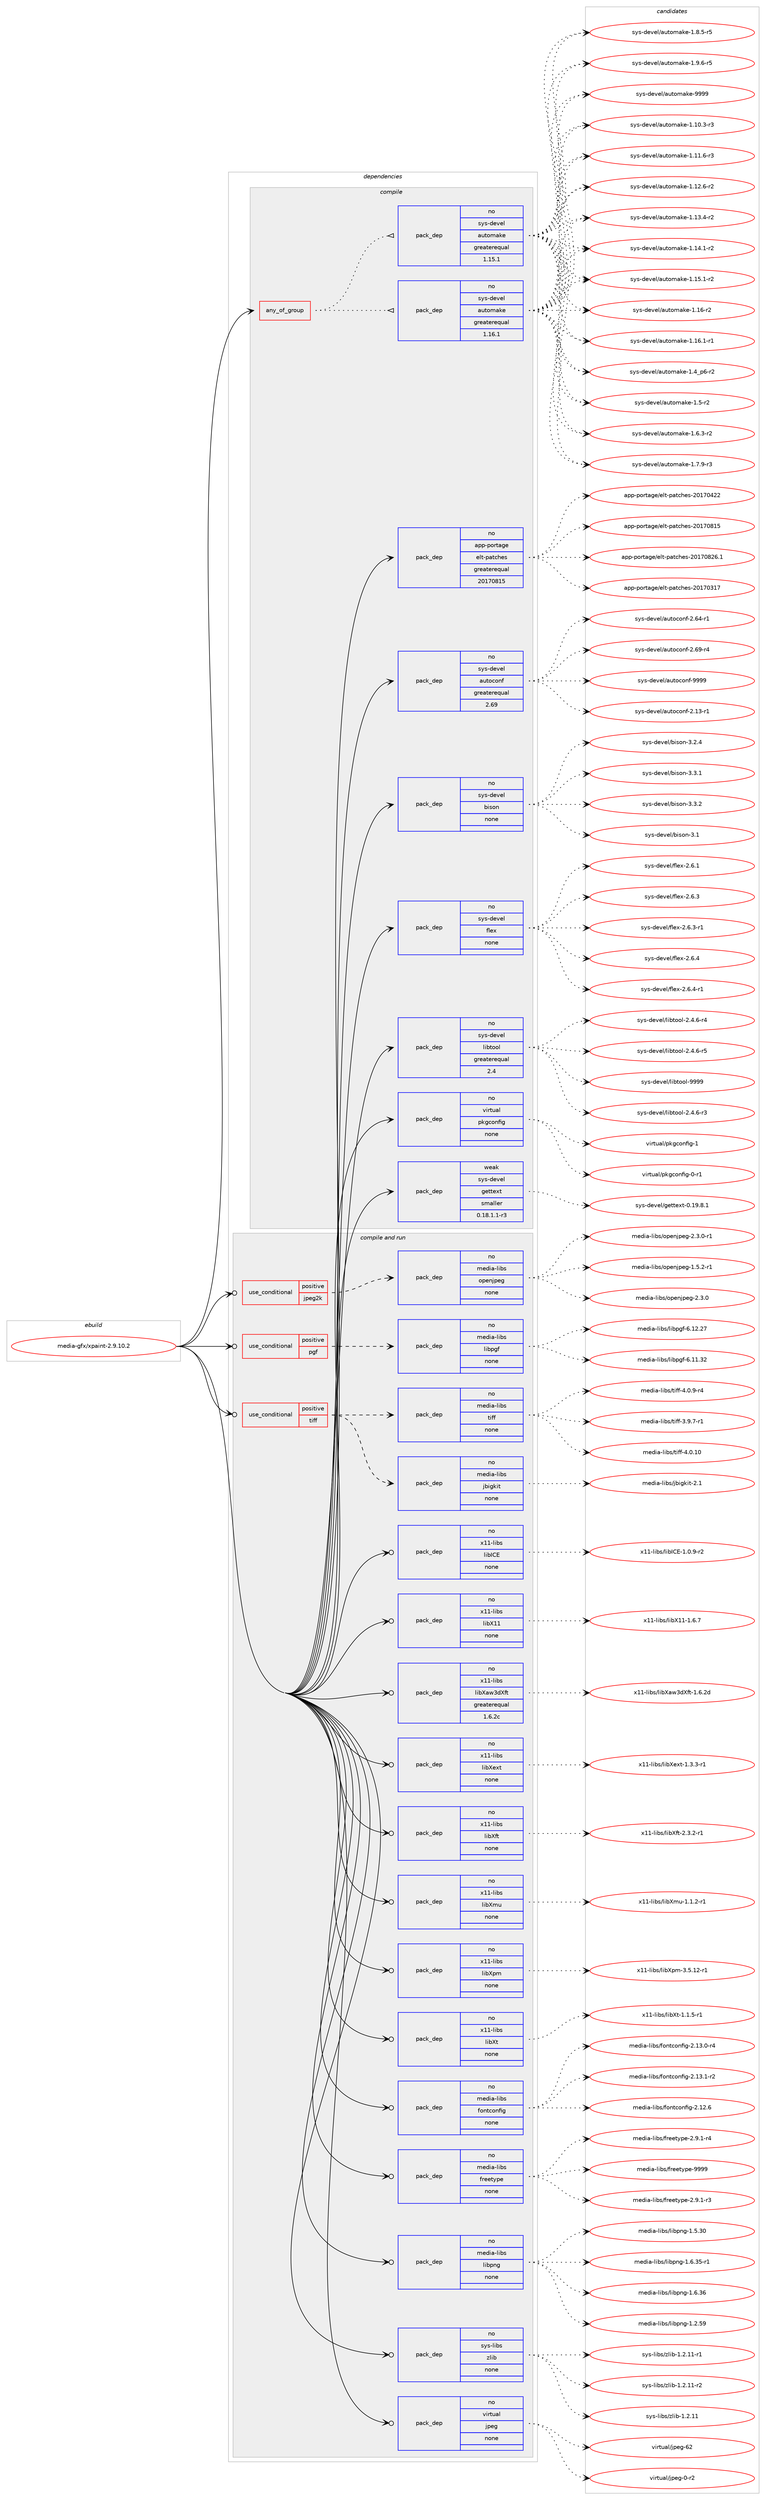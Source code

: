 digraph prolog {

# *************
# Graph options
# *************

newrank=true;
concentrate=true;
compound=true;
graph [rankdir=LR,fontname=Helvetica,fontsize=10,ranksep=1.5];#, ranksep=2.5, nodesep=0.2];
edge  [arrowhead=vee];
node  [fontname=Helvetica,fontsize=10];

# **********
# The ebuild
# **********

subgraph cluster_leftcol {
color=gray;
rank=same;
label=<<i>ebuild</i>>;
id [label="media-gfx/xpaint-2.9.10.2", color=red, width=4, href="../media-gfx/xpaint-2.9.10.2.svg"];
}

# ****************
# The dependencies
# ****************

subgraph cluster_midcol {
color=gray;
label=<<i>dependencies</i>>;
subgraph cluster_compile {
fillcolor="#eeeeee";
style=filled;
label=<<i>compile</i>>;
subgraph any24954 {
dependency1608418 [label=<<TABLE BORDER="0" CELLBORDER="1" CELLSPACING="0" CELLPADDING="4"><TR><TD CELLPADDING="10">any_of_group</TD></TR></TABLE>>, shape=none, color=red];subgraph pack1149405 {
dependency1608419 [label=<<TABLE BORDER="0" CELLBORDER="1" CELLSPACING="0" CELLPADDING="4" WIDTH="220"><TR><TD ROWSPAN="6" CELLPADDING="30">pack_dep</TD></TR><TR><TD WIDTH="110">no</TD></TR><TR><TD>sys-devel</TD></TR><TR><TD>automake</TD></TR><TR><TD>greaterequal</TD></TR><TR><TD>1.16.1</TD></TR></TABLE>>, shape=none, color=blue];
}
dependency1608418:e -> dependency1608419:w [weight=20,style="dotted",arrowhead="oinv"];
subgraph pack1149406 {
dependency1608420 [label=<<TABLE BORDER="0" CELLBORDER="1" CELLSPACING="0" CELLPADDING="4" WIDTH="220"><TR><TD ROWSPAN="6" CELLPADDING="30">pack_dep</TD></TR><TR><TD WIDTH="110">no</TD></TR><TR><TD>sys-devel</TD></TR><TR><TD>automake</TD></TR><TR><TD>greaterequal</TD></TR><TR><TD>1.15.1</TD></TR></TABLE>>, shape=none, color=blue];
}
dependency1608418:e -> dependency1608420:w [weight=20,style="dotted",arrowhead="oinv"];
}
id:e -> dependency1608418:w [weight=20,style="solid",arrowhead="vee"];
subgraph pack1149407 {
dependency1608421 [label=<<TABLE BORDER="0" CELLBORDER="1" CELLSPACING="0" CELLPADDING="4" WIDTH="220"><TR><TD ROWSPAN="6" CELLPADDING="30">pack_dep</TD></TR><TR><TD WIDTH="110">no</TD></TR><TR><TD>app-portage</TD></TR><TR><TD>elt-patches</TD></TR><TR><TD>greaterequal</TD></TR><TR><TD>20170815</TD></TR></TABLE>>, shape=none, color=blue];
}
id:e -> dependency1608421:w [weight=20,style="solid",arrowhead="vee"];
subgraph pack1149408 {
dependency1608422 [label=<<TABLE BORDER="0" CELLBORDER="1" CELLSPACING="0" CELLPADDING="4" WIDTH="220"><TR><TD ROWSPAN="6" CELLPADDING="30">pack_dep</TD></TR><TR><TD WIDTH="110">no</TD></TR><TR><TD>sys-devel</TD></TR><TR><TD>autoconf</TD></TR><TR><TD>greaterequal</TD></TR><TR><TD>2.69</TD></TR></TABLE>>, shape=none, color=blue];
}
id:e -> dependency1608422:w [weight=20,style="solid",arrowhead="vee"];
subgraph pack1149409 {
dependency1608423 [label=<<TABLE BORDER="0" CELLBORDER="1" CELLSPACING="0" CELLPADDING="4" WIDTH="220"><TR><TD ROWSPAN="6" CELLPADDING="30">pack_dep</TD></TR><TR><TD WIDTH="110">no</TD></TR><TR><TD>sys-devel</TD></TR><TR><TD>bison</TD></TR><TR><TD>none</TD></TR><TR><TD></TD></TR></TABLE>>, shape=none, color=blue];
}
id:e -> dependency1608423:w [weight=20,style="solid",arrowhead="vee"];
subgraph pack1149410 {
dependency1608424 [label=<<TABLE BORDER="0" CELLBORDER="1" CELLSPACING="0" CELLPADDING="4" WIDTH="220"><TR><TD ROWSPAN="6" CELLPADDING="30">pack_dep</TD></TR><TR><TD WIDTH="110">no</TD></TR><TR><TD>sys-devel</TD></TR><TR><TD>flex</TD></TR><TR><TD>none</TD></TR><TR><TD></TD></TR></TABLE>>, shape=none, color=blue];
}
id:e -> dependency1608424:w [weight=20,style="solid",arrowhead="vee"];
subgraph pack1149411 {
dependency1608425 [label=<<TABLE BORDER="0" CELLBORDER="1" CELLSPACING="0" CELLPADDING="4" WIDTH="220"><TR><TD ROWSPAN="6" CELLPADDING="30">pack_dep</TD></TR><TR><TD WIDTH="110">no</TD></TR><TR><TD>sys-devel</TD></TR><TR><TD>libtool</TD></TR><TR><TD>greaterequal</TD></TR><TR><TD>2.4</TD></TR></TABLE>>, shape=none, color=blue];
}
id:e -> dependency1608425:w [weight=20,style="solid",arrowhead="vee"];
subgraph pack1149412 {
dependency1608426 [label=<<TABLE BORDER="0" CELLBORDER="1" CELLSPACING="0" CELLPADDING="4" WIDTH="220"><TR><TD ROWSPAN="6" CELLPADDING="30">pack_dep</TD></TR><TR><TD WIDTH="110">no</TD></TR><TR><TD>virtual</TD></TR><TR><TD>pkgconfig</TD></TR><TR><TD>none</TD></TR><TR><TD></TD></TR></TABLE>>, shape=none, color=blue];
}
id:e -> dependency1608426:w [weight=20,style="solid",arrowhead="vee"];
subgraph pack1149413 {
dependency1608427 [label=<<TABLE BORDER="0" CELLBORDER="1" CELLSPACING="0" CELLPADDING="4" WIDTH="220"><TR><TD ROWSPAN="6" CELLPADDING="30">pack_dep</TD></TR><TR><TD WIDTH="110">weak</TD></TR><TR><TD>sys-devel</TD></TR><TR><TD>gettext</TD></TR><TR><TD>smaller</TD></TR><TR><TD>0.18.1.1-r3</TD></TR></TABLE>>, shape=none, color=blue];
}
id:e -> dependency1608427:w [weight=20,style="solid",arrowhead="vee"];
}
subgraph cluster_compileandrun {
fillcolor="#eeeeee";
style=filled;
label=<<i>compile and run</i>>;
subgraph cond433368 {
dependency1608428 [label=<<TABLE BORDER="0" CELLBORDER="1" CELLSPACING="0" CELLPADDING="4"><TR><TD ROWSPAN="3" CELLPADDING="10">use_conditional</TD></TR><TR><TD>positive</TD></TR><TR><TD>jpeg2k</TD></TR></TABLE>>, shape=none, color=red];
subgraph pack1149414 {
dependency1608429 [label=<<TABLE BORDER="0" CELLBORDER="1" CELLSPACING="0" CELLPADDING="4" WIDTH="220"><TR><TD ROWSPAN="6" CELLPADDING="30">pack_dep</TD></TR><TR><TD WIDTH="110">no</TD></TR><TR><TD>media-libs</TD></TR><TR><TD>openjpeg</TD></TR><TR><TD>none</TD></TR><TR><TD></TD></TR></TABLE>>, shape=none, color=blue];
}
dependency1608428:e -> dependency1608429:w [weight=20,style="dashed",arrowhead="vee"];
}
id:e -> dependency1608428:w [weight=20,style="solid",arrowhead="odotvee"];
subgraph cond433369 {
dependency1608430 [label=<<TABLE BORDER="0" CELLBORDER="1" CELLSPACING="0" CELLPADDING="4"><TR><TD ROWSPAN="3" CELLPADDING="10">use_conditional</TD></TR><TR><TD>positive</TD></TR><TR><TD>pgf</TD></TR></TABLE>>, shape=none, color=red];
subgraph pack1149415 {
dependency1608431 [label=<<TABLE BORDER="0" CELLBORDER="1" CELLSPACING="0" CELLPADDING="4" WIDTH="220"><TR><TD ROWSPAN="6" CELLPADDING="30">pack_dep</TD></TR><TR><TD WIDTH="110">no</TD></TR><TR><TD>media-libs</TD></TR><TR><TD>libpgf</TD></TR><TR><TD>none</TD></TR><TR><TD></TD></TR></TABLE>>, shape=none, color=blue];
}
dependency1608430:e -> dependency1608431:w [weight=20,style="dashed",arrowhead="vee"];
}
id:e -> dependency1608430:w [weight=20,style="solid",arrowhead="odotvee"];
subgraph cond433370 {
dependency1608432 [label=<<TABLE BORDER="0" CELLBORDER="1" CELLSPACING="0" CELLPADDING="4"><TR><TD ROWSPAN="3" CELLPADDING="10">use_conditional</TD></TR><TR><TD>positive</TD></TR><TR><TD>tiff</TD></TR></TABLE>>, shape=none, color=red];
subgraph pack1149416 {
dependency1608433 [label=<<TABLE BORDER="0" CELLBORDER="1" CELLSPACING="0" CELLPADDING="4" WIDTH="220"><TR><TD ROWSPAN="6" CELLPADDING="30">pack_dep</TD></TR><TR><TD WIDTH="110">no</TD></TR><TR><TD>media-libs</TD></TR><TR><TD>jbigkit</TD></TR><TR><TD>none</TD></TR><TR><TD></TD></TR></TABLE>>, shape=none, color=blue];
}
dependency1608432:e -> dependency1608433:w [weight=20,style="dashed",arrowhead="vee"];
subgraph pack1149417 {
dependency1608434 [label=<<TABLE BORDER="0" CELLBORDER="1" CELLSPACING="0" CELLPADDING="4" WIDTH="220"><TR><TD ROWSPAN="6" CELLPADDING="30">pack_dep</TD></TR><TR><TD WIDTH="110">no</TD></TR><TR><TD>media-libs</TD></TR><TR><TD>tiff</TD></TR><TR><TD>none</TD></TR><TR><TD></TD></TR></TABLE>>, shape=none, color=blue];
}
dependency1608432:e -> dependency1608434:w [weight=20,style="dashed",arrowhead="vee"];
}
id:e -> dependency1608432:w [weight=20,style="solid",arrowhead="odotvee"];
subgraph pack1149418 {
dependency1608435 [label=<<TABLE BORDER="0" CELLBORDER="1" CELLSPACING="0" CELLPADDING="4" WIDTH="220"><TR><TD ROWSPAN="6" CELLPADDING="30">pack_dep</TD></TR><TR><TD WIDTH="110">no</TD></TR><TR><TD>media-libs</TD></TR><TR><TD>fontconfig</TD></TR><TR><TD>none</TD></TR><TR><TD></TD></TR></TABLE>>, shape=none, color=blue];
}
id:e -> dependency1608435:w [weight=20,style="solid",arrowhead="odotvee"];
subgraph pack1149419 {
dependency1608436 [label=<<TABLE BORDER="0" CELLBORDER="1" CELLSPACING="0" CELLPADDING="4" WIDTH="220"><TR><TD ROWSPAN="6" CELLPADDING="30">pack_dep</TD></TR><TR><TD WIDTH="110">no</TD></TR><TR><TD>media-libs</TD></TR><TR><TD>freetype</TD></TR><TR><TD>none</TD></TR><TR><TD></TD></TR></TABLE>>, shape=none, color=blue];
}
id:e -> dependency1608436:w [weight=20,style="solid",arrowhead="odotvee"];
subgraph pack1149420 {
dependency1608437 [label=<<TABLE BORDER="0" CELLBORDER="1" CELLSPACING="0" CELLPADDING="4" WIDTH="220"><TR><TD ROWSPAN="6" CELLPADDING="30">pack_dep</TD></TR><TR><TD WIDTH="110">no</TD></TR><TR><TD>media-libs</TD></TR><TR><TD>libpng</TD></TR><TR><TD>none</TD></TR><TR><TD></TD></TR></TABLE>>, shape=none, color=blue];
}
id:e -> dependency1608437:w [weight=20,style="solid",arrowhead="odotvee"];
subgraph pack1149421 {
dependency1608438 [label=<<TABLE BORDER="0" CELLBORDER="1" CELLSPACING="0" CELLPADDING="4" WIDTH="220"><TR><TD ROWSPAN="6" CELLPADDING="30">pack_dep</TD></TR><TR><TD WIDTH="110">no</TD></TR><TR><TD>sys-libs</TD></TR><TR><TD>zlib</TD></TR><TR><TD>none</TD></TR><TR><TD></TD></TR></TABLE>>, shape=none, color=blue];
}
id:e -> dependency1608438:w [weight=20,style="solid",arrowhead="odotvee"];
subgraph pack1149422 {
dependency1608439 [label=<<TABLE BORDER="0" CELLBORDER="1" CELLSPACING="0" CELLPADDING="4" WIDTH="220"><TR><TD ROWSPAN="6" CELLPADDING="30">pack_dep</TD></TR><TR><TD WIDTH="110">no</TD></TR><TR><TD>virtual</TD></TR><TR><TD>jpeg</TD></TR><TR><TD>none</TD></TR><TR><TD></TD></TR></TABLE>>, shape=none, color=blue];
}
id:e -> dependency1608439:w [weight=20,style="solid",arrowhead="odotvee"];
subgraph pack1149423 {
dependency1608440 [label=<<TABLE BORDER="0" CELLBORDER="1" CELLSPACING="0" CELLPADDING="4" WIDTH="220"><TR><TD ROWSPAN="6" CELLPADDING="30">pack_dep</TD></TR><TR><TD WIDTH="110">no</TD></TR><TR><TD>x11-libs</TD></TR><TR><TD>libICE</TD></TR><TR><TD>none</TD></TR><TR><TD></TD></TR></TABLE>>, shape=none, color=blue];
}
id:e -> dependency1608440:w [weight=20,style="solid",arrowhead="odotvee"];
subgraph pack1149424 {
dependency1608441 [label=<<TABLE BORDER="0" CELLBORDER="1" CELLSPACING="0" CELLPADDING="4" WIDTH="220"><TR><TD ROWSPAN="6" CELLPADDING="30">pack_dep</TD></TR><TR><TD WIDTH="110">no</TD></TR><TR><TD>x11-libs</TD></TR><TR><TD>libX11</TD></TR><TR><TD>none</TD></TR><TR><TD></TD></TR></TABLE>>, shape=none, color=blue];
}
id:e -> dependency1608441:w [weight=20,style="solid",arrowhead="odotvee"];
subgraph pack1149425 {
dependency1608442 [label=<<TABLE BORDER="0" CELLBORDER="1" CELLSPACING="0" CELLPADDING="4" WIDTH="220"><TR><TD ROWSPAN="6" CELLPADDING="30">pack_dep</TD></TR><TR><TD WIDTH="110">no</TD></TR><TR><TD>x11-libs</TD></TR><TR><TD>libXaw3dXft</TD></TR><TR><TD>greaterequal</TD></TR><TR><TD>1.6.2c</TD></TR></TABLE>>, shape=none, color=blue];
}
id:e -> dependency1608442:w [weight=20,style="solid",arrowhead="odotvee"];
subgraph pack1149426 {
dependency1608443 [label=<<TABLE BORDER="0" CELLBORDER="1" CELLSPACING="0" CELLPADDING="4" WIDTH="220"><TR><TD ROWSPAN="6" CELLPADDING="30">pack_dep</TD></TR><TR><TD WIDTH="110">no</TD></TR><TR><TD>x11-libs</TD></TR><TR><TD>libXext</TD></TR><TR><TD>none</TD></TR><TR><TD></TD></TR></TABLE>>, shape=none, color=blue];
}
id:e -> dependency1608443:w [weight=20,style="solid",arrowhead="odotvee"];
subgraph pack1149427 {
dependency1608444 [label=<<TABLE BORDER="0" CELLBORDER="1" CELLSPACING="0" CELLPADDING="4" WIDTH="220"><TR><TD ROWSPAN="6" CELLPADDING="30">pack_dep</TD></TR><TR><TD WIDTH="110">no</TD></TR><TR><TD>x11-libs</TD></TR><TR><TD>libXft</TD></TR><TR><TD>none</TD></TR><TR><TD></TD></TR></TABLE>>, shape=none, color=blue];
}
id:e -> dependency1608444:w [weight=20,style="solid",arrowhead="odotvee"];
subgraph pack1149428 {
dependency1608445 [label=<<TABLE BORDER="0" CELLBORDER="1" CELLSPACING="0" CELLPADDING="4" WIDTH="220"><TR><TD ROWSPAN="6" CELLPADDING="30">pack_dep</TD></TR><TR><TD WIDTH="110">no</TD></TR><TR><TD>x11-libs</TD></TR><TR><TD>libXmu</TD></TR><TR><TD>none</TD></TR><TR><TD></TD></TR></TABLE>>, shape=none, color=blue];
}
id:e -> dependency1608445:w [weight=20,style="solid",arrowhead="odotvee"];
subgraph pack1149429 {
dependency1608446 [label=<<TABLE BORDER="0" CELLBORDER="1" CELLSPACING="0" CELLPADDING="4" WIDTH="220"><TR><TD ROWSPAN="6" CELLPADDING="30">pack_dep</TD></TR><TR><TD WIDTH="110">no</TD></TR><TR><TD>x11-libs</TD></TR><TR><TD>libXpm</TD></TR><TR><TD>none</TD></TR><TR><TD></TD></TR></TABLE>>, shape=none, color=blue];
}
id:e -> dependency1608446:w [weight=20,style="solid",arrowhead="odotvee"];
subgraph pack1149430 {
dependency1608447 [label=<<TABLE BORDER="0" CELLBORDER="1" CELLSPACING="0" CELLPADDING="4" WIDTH="220"><TR><TD ROWSPAN="6" CELLPADDING="30">pack_dep</TD></TR><TR><TD WIDTH="110">no</TD></TR><TR><TD>x11-libs</TD></TR><TR><TD>libXt</TD></TR><TR><TD>none</TD></TR><TR><TD></TD></TR></TABLE>>, shape=none, color=blue];
}
id:e -> dependency1608447:w [weight=20,style="solid",arrowhead="odotvee"];
}
subgraph cluster_run {
fillcolor="#eeeeee";
style=filled;
label=<<i>run</i>>;
}
}

# **************
# The candidates
# **************

subgraph cluster_choices {
rank=same;
color=gray;
label=<<i>candidates</i>>;

subgraph choice1149405 {
color=black;
nodesep=1;
choice11512111545100101118101108479711711611110997107101454946494846514511451 [label="sys-devel/automake-1.10.3-r3", color=red, width=4,href="../sys-devel/automake-1.10.3-r3.svg"];
choice11512111545100101118101108479711711611110997107101454946494946544511451 [label="sys-devel/automake-1.11.6-r3", color=red, width=4,href="../sys-devel/automake-1.11.6-r3.svg"];
choice11512111545100101118101108479711711611110997107101454946495046544511450 [label="sys-devel/automake-1.12.6-r2", color=red, width=4,href="../sys-devel/automake-1.12.6-r2.svg"];
choice11512111545100101118101108479711711611110997107101454946495146524511450 [label="sys-devel/automake-1.13.4-r2", color=red, width=4,href="../sys-devel/automake-1.13.4-r2.svg"];
choice11512111545100101118101108479711711611110997107101454946495246494511450 [label="sys-devel/automake-1.14.1-r2", color=red, width=4,href="../sys-devel/automake-1.14.1-r2.svg"];
choice11512111545100101118101108479711711611110997107101454946495346494511450 [label="sys-devel/automake-1.15.1-r2", color=red, width=4,href="../sys-devel/automake-1.15.1-r2.svg"];
choice1151211154510010111810110847971171161111099710710145494649544511450 [label="sys-devel/automake-1.16-r2", color=red, width=4,href="../sys-devel/automake-1.16-r2.svg"];
choice11512111545100101118101108479711711611110997107101454946495446494511449 [label="sys-devel/automake-1.16.1-r1", color=red, width=4,href="../sys-devel/automake-1.16.1-r1.svg"];
choice115121115451001011181011084797117116111109971071014549465295112544511450 [label="sys-devel/automake-1.4_p6-r2", color=red, width=4,href="../sys-devel/automake-1.4_p6-r2.svg"];
choice11512111545100101118101108479711711611110997107101454946534511450 [label="sys-devel/automake-1.5-r2", color=red, width=4,href="../sys-devel/automake-1.5-r2.svg"];
choice115121115451001011181011084797117116111109971071014549465446514511450 [label="sys-devel/automake-1.6.3-r2", color=red, width=4,href="../sys-devel/automake-1.6.3-r2.svg"];
choice115121115451001011181011084797117116111109971071014549465546574511451 [label="sys-devel/automake-1.7.9-r3", color=red, width=4,href="../sys-devel/automake-1.7.9-r3.svg"];
choice115121115451001011181011084797117116111109971071014549465646534511453 [label="sys-devel/automake-1.8.5-r5", color=red, width=4,href="../sys-devel/automake-1.8.5-r5.svg"];
choice115121115451001011181011084797117116111109971071014549465746544511453 [label="sys-devel/automake-1.9.6-r5", color=red, width=4,href="../sys-devel/automake-1.9.6-r5.svg"];
choice115121115451001011181011084797117116111109971071014557575757 [label="sys-devel/automake-9999", color=red, width=4,href="../sys-devel/automake-9999.svg"];
dependency1608419:e -> choice11512111545100101118101108479711711611110997107101454946494846514511451:w [style=dotted,weight="100"];
dependency1608419:e -> choice11512111545100101118101108479711711611110997107101454946494946544511451:w [style=dotted,weight="100"];
dependency1608419:e -> choice11512111545100101118101108479711711611110997107101454946495046544511450:w [style=dotted,weight="100"];
dependency1608419:e -> choice11512111545100101118101108479711711611110997107101454946495146524511450:w [style=dotted,weight="100"];
dependency1608419:e -> choice11512111545100101118101108479711711611110997107101454946495246494511450:w [style=dotted,weight="100"];
dependency1608419:e -> choice11512111545100101118101108479711711611110997107101454946495346494511450:w [style=dotted,weight="100"];
dependency1608419:e -> choice1151211154510010111810110847971171161111099710710145494649544511450:w [style=dotted,weight="100"];
dependency1608419:e -> choice11512111545100101118101108479711711611110997107101454946495446494511449:w [style=dotted,weight="100"];
dependency1608419:e -> choice115121115451001011181011084797117116111109971071014549465295112544511450:w [style=dotted,weight="100"];
dependency1608419:e -> choice11512111545100101118101108479711711611110997107101454946534511450:w [style=dotted,weight="100"];
dependency1608419:e -> choice115121115451001011181011084797117116111109971071014549465446514511450:w [style=dotted,weight="100"];
dependency1608419:e -> choice115121115451001011181011084797117116111109971071014549465546574511451:w [style=dotted,weight="100"];
dependency1608419:e -> choice115121115451001011181011084797117116111109971071014549465646534511453:w [style=dotted,weight="100"];
dependency1608419:e -> choice115121115451001011181011084797117116111109971071014549465746544511453:w [style=dotted,weight="100"];
dependency1608419:e -> choice115121115451001011181011084797117116111109971071014557575757:w [style=dotted,weight="100"];
}
subgraph choice1149406 {
color=black;
nodesep=1;
choice11512111545100101118101108479711711611110997107101454946494846514511451 [label="sys-devel/automake-1.10.3-r3", color=red, width=4,href="../sys-devel/automake-1.10.3-r3.svg"];
choice11512111545100101118101108479711711611110997107101454946494946544511451 [label="sys-devel/automake-1.11.6-r3", color=red, width=4,href="../sys-devel/automake-1.11.6-r3.svg"];
choice11512111545100101118101108479711711611110997107101454946495046544511450 [label="sys-devel/automake-1.12.6-r2", color=red, width=4,href="../sys-devel/automake-1.12.6-r2.svg"];
choice11512111545100101118101108479711711611110997107101454946495146524511450 [label="sys-devel/automake-1.13.4-r2", color=red, width=4,href="../sys-devel/automake-1.13.4-r2.svg"];
choice11512111545100101118101108479711711611110997107101454946495246494511450 [label="sys-devel/automake-1.14.1-r2", color=red, width=4,href="../sys-devel/automake-1.14.1-r2.svg"];
choice11512111545100101118101108479711711611110997107101454946495346494511450 [label="sys-devel/automake-1.15.1-r2", color=red, width=4,href="../sys-devel/automake-1.15.1-r2.svg"];
choice1151211154510010111810110847971171161111099710710145494649544511450 [label="sys-devel/automake-1.16-r2", color=red, width=4,href="../sys-devel/automake-1.16-r2.svg"];
choice11512111545100101118101108479711711611110997107101454946495446494511449 [label="sys-devel/automake-1.16.1-r1", color=red, width=4,href="../sys-devel/automake-1.16.1-r1.svg"];
choice115121115451001011181011084797117116111109971071014549465295112544511450 [label="sys-devel/automake-1.4_p6-r2", color=red, width=4,href="../sys-devel/automake-1.4_p6-r2.svg"];
choice11512111545100101118101108479711711611110997107101454946534511450 [label="sys-devel/automake-1.5-r2", color=red, width=4,href="../sys-devel/automake-1.5-r2.svg"];
choice115121115451001011181011084797117116111109971071014549465446514511450 [label="sys-devel/automake-1.6.3-r2", color=red, width=4,href="../sys-devel/automake-1.6.3-r2.svg"];
choice115121115451001011181011084797117116111109971071014549465546574511451 [label="sys-devel/automake-1.7.9-r3", color=red, width=4,href="../sys-devel/automake-1.7.9-r3.svg"];
choice115121115451001011181011084797117116111109971071014549465646534511453 [label="sys-devel/automake-1.8.5-r5", color=red, width=4,href="../sys-devel/automake-1.8.5-r5.svg"];
choice115121115451001011181011084797117116111109971071014549465746544511453 [label="sys-devel/automake-1.9.6-r5", color=red, width=4,href="../sys-devel/automake-1.9.6-r5.svg"];
choice115121115451001011181011084797117116111109971071014557575757 [label="sys-devel/automake-9999", color=red, width=4,href="../sys-devel/automake-9999.svg"];
dependency1608420:e -> choice11512111545100101118101108479711711611110997107101454946494846514511451:w [style=dotted,weight="100"];
dependency1608420:e -> choice11512111545100101118101108479711711611110997107101454946494946544511451:w [style=dotted,weight="100"];
dependency1608420:e -> choice11512111545100101118101108479711711611110997107101454946495046544511450:w [style=dotted,weight="100"];
dependency1608420:e -> choice11512111545100101118101108479711711611110997107101454946495146524511450:w [style=dotted,weight="100"];
dependency1608420:e -> choice11512111545100101118101108479711711611110997107101454946495246494511450:w [style=dotted,weight="100"];
dependency1608420:e -> choice11512111545100101118101108479711711611110997107101454946495346494511450:w [style=dotted,weight="100"];
dependency1608420:e -> choice1151211154510010111810110847971171161111099710710145494649544511450:w [style=dotted,weight="100"];
dependency1608420:e -> choice11512111545100101118101108479711711611110997107101454946495446494511449:w [style=dotted,weight="100"];
dependency1608420:e -> choice115121115451001011181011084797117116111109971071014549465295112544511450:w [style=dotted,weight="100"];
dependency1608420:e -> choice11512111545100101118101108479711711611110997107101454946534511450:w [style=dotted,weight="100"];
dependency1608420:e -> choice115121115451001011181011084797117116111109971071014549465446514511450:w [style=dotted,weight="100"];
dependency1608420:e -> choice115121115451001011181011084797117116111109971071014549465546574511451:w [style=dotted,weight="100"];
dependency1608420:e -> choice115121115451001011181011084797117116111109971071014549465646534511453:w [style=dotted,weight="100"];
dependency1608420:e -> choice115121115451001011181011084797117116111109971071014549465746544511453:w [style=dotted,weight="100"];
dependency1608420:e -> choice115121115451001011181011084797117116111109971071014557575757:w [style=dotted,weight="100"];
}
subgraph choice1149407 {
color=black;
nodesep=1;
choice97112112451121111141169710310147101108116451129711699104101115455048495548514955 [label="app-portage/elt-patches-20170317", color=red, width=4,href="../app-portage/elt-patches-20170317.svg"];
choice97112112451121111141169710310147101108116451129711699104101115455048495548525050 [label="app-portage/elt-patches-20170422", color=red, width=4,href="../app-portage/elt-patches-20170422.svg"];
choice97112112451121111141169710310147101108116451129711699104101115455048495548564953 [label="app-portage/elt-patches-20170815", color=red, width=4,href="../app-portage/elt-patches-20170815.svg"];
choice971121124511211111411697103101471011081164511297116991041011154550484955485650544649 [label="app-portage/elt-patches-20170826.1", color=red, width=4,href="../app-portage/elt-patches-20170826.1.svg"];
dependency1608421:e -> choice97112112451121111141169710310147101108116451129711699104101115455048495548514955:w [style=dotted,weight="100"];
dependency1608421:e -> choice97112112451121111141169710310147101108116451129711699104101115455048495548525050:w [style=dotted,weight="100"];
dependency1608421:e -> choice97112112451121111141169710310147101108116451129711699104101115455048495548564953:w [style=dotted,weight="100"];
dependency1608421:e -> choice971121124511211111411697103101471011081164511297116991041011154550484955485650544649:w [style=dotted,weight="100"];
}
subgraph choice1149408 {
color=black;
nodesep=1;
choice1151211154510010111810110847971171161119911111010245504649514511449 [label="sys-devel/autoconf-2.13-r1", color=red, width=4,href="../sys-devel/autoconf-2.13-r1.svg"];
choice1151211154510010111810110847971171161119911111010245504654524511449 [label="sys-devel/autoconf-2.64-r1", color=red, width=4,href="../sys-devel/autoconf-2.64-r1.svg"];
choice1151211154510010111810110847971171161119911111010245504654574511452 [label="sys-devel/autoconf-2.69-r4", color=red, width=4,href="../sys-devel/autoconf-2.69-r4.svg"];
choice115121115451001011181011084797117116111991111101024557575757 [label="sys-devel/autoconf-9999", color=red, width=4,href="../sys-devel/autoconf-9999.svg"];
dependency1608422:e -> choice1151211154510010111810110847971171161119911111010245504649514511449:w [style=dotted,weight="100"];
dependency1608422:e -> choice1151211154510010111810110847971171161119911111010245504654524511449:w [style=dotted,weight="100"];
dependency1608422:e -> choice1151211154510010111810110847971171161119911111010245504654574511452:w [style=dotted,weight="100"];
dependency1608422:e -> choice115121115451001011181011084797117116111991111101024557575757:w [style=dotted,weight="100"];
}
subgraph choice1149409 {
color=black;
nodesep=1;
choice11512111545100101118101108479810511511111045514649 [label="sys-devel/bison-3.1", color=red, width=4,href="../sys-devel/bison-3.1.svg"];
choice115121115451001011181011084798105115111110455146504652 [label="sys-devel/bison-3.2.4", color=red, width=4,href="../sys-devel/bison-3.2.4.svg"];
choice115121115451001011181011084798105115111110455146514649 [label="sys-devel/bison-3.3.1", color=red, width=4,href="../sys-devel/bison-3.3.1.svg"];
choice115121115451001011181011084798105115111110455146514650 [label="sys-devel/bison-3.3.2", color=red, width=4,href="../sys-devel/bison-3.3.2.svg"];
dependency1608423:e -> choice11512111545100101118101108479810511511111045514649:w [style=dotted,weight="100"];
dependency1608423:e -> choice115121115451001011181011084798105115111110455146504652:w [style=dotted,weight="100"];
dependency1608423:e -> choice115121115451001011181011084798105115111110455146514649:w [style=dotted,weight="100"];
dependency1608423:e -> choice115121115451001011181011084798105115111110455146514650:w [style=dotted,weight="100"];
}
subgraph choice1149410 {
color=black;
nodesep=1;
choice1151211154510010111810110847102108101120455046544649 [label="sys-devel/flex-2.6.1", color=red, width=4,href="../sys-devel/flex-2.6.1.svg"];
choice1151211154510010111810110847102108101120455046544651 [label="sys-devel/flex-2.6.3", color=red, width=4,href="../sys-devel/flex-2.6.3.svg"];
choice11512111545100101118101108471021081011204550465446514511449 [label="sys-devel/flex-2.6.3-r1", color=red, width=4,href="../sys-devel/flex-2.6.3-r1.svg"];
choice1151211154510010111810110847102108101120455046544652 [label="sys-devel/flex-2.6.4", color=red, width=4,href="../sys-devel/flex-2.6.4.svg"];
choice11512111545100101118101108471021081011204550465446524511449 [label="sys-devel/flex-2.6.4-r1", color=red, width=4,href="../sys-devel/flex-2.6.4-r1.svg"];
dependency1608424:e -> choice1151211154510010111810110847102108101120455046544649:w [style=dotted,weight="100"];
dependency1608424:e -> choice1151211154510010111810110847102108101120455046544651:w [style=dotted,weight="100"];
dependency1608424:e -> choice11512111545100101118101108471021081011204550465446514511449:w [style=dotted,weight="100"];
dependency1608424:e -> choice1151211154510010111810110847102108101120455046544652:w [style=dotted,weight="100"];
dependency1608424:e -> choice11512111545100101118101108471021081011204550465446524511449:w [style=dotted,weight="100"];
}
subgraph choice1149411 {
color=black;
nodesep=1;
choice1151211154510010111810110847108105981161111111084550465246544511451 [label="sys-devel/libtool-2.4.6-r3", color=red, width=4,href="../sys-devel/libtool-2.4.6-r3.svg"];
choice1151211154510010111810110847108105981161111111084550465246544511452 [label="sys-devel/libtool-2.4.6-r4", color=red, width=4,href="../sys-devel/libtool-2.4.6-r4.svg"];
choice1151211154510010111810110847108105981161111111084550465246544511453 [label="sys-devel/libtool-2.4.6-r5", color=red, width=4,href="../sys-devel/libtool-2.4.6-r5.svg"];
choice1151211154510010111810110847108105981161111111084557575757 [label="sys-devel/libtool-9999", color=red, width=4,href="../sys-devel/libtool-9999.svg"];
dependency1608425:e -> choice1151211154510010111810110847108105981161111111084550465246544511451:w [style=dotted,weight="100"];
dependency1608425:e -> choice1151211154510010111810110847108105981161111111084550465246544511452:w [style=dotted,weight="100"];
dependency1608425:e -> choice1151211154510010111810110847108105981161111111084550465246544511453:w [style=dotted,weight="100"];
dependency1608425:e -> choice1151211154510010111810110847108105981161111111084557575757:w [style=dotted,weight="100"];
}
subgraph choice1149412 {
color=black;
nodesep=1;
choice11810511411611797108471121071039911111010210510345484511449 [label="virtual/pkgconfig-0-r1", color=red, width=4,href="../virtual/pkgconfig-0-r1.svg"];
choice1181051141161179710847112107103991111101021051034549 [label="virtual/pkgconfig-1", color=red, width=4,href="../virtual/pkgconfig-1.svg"];
dependency1608426:e -> choice11810511411611797108471121071039911111010210510345484511449:w [style=dotted,weight="100"];
dependency1608426:e -> choice1181051141161179710847112107103991111101021051034549:w [style=dotted,weight="100"];
}
subgraph choice1149413 {
color=black;
nodesep=1;
choice1151211154510010111810110847103101116116101120116454846495746564649 [label="sys-devel/gettext-0.19.8.1", color=red, width=4,href="../sys-devel/gettext-0.19.8.1.svg"];
dependency1608427:e -> choice1151211154510010111810110847103101116116101120116454846495746564649:w [style=dotted,weight="100"];
}
subgraph choice1149414 {
color=black;
nodesep=1;
choice109101100105974510810598115471111121011101061121011034549465346504511449 [label="media-libs/openjpeg-1.5.2-r1", color=red, width=4,href="../media-libs/openjpeg-1.5.2-r1.svg"];
choice10910110010597451081059811547111112101110106112101103455046514648 [label="media-libs/openjpeg-2.3.0", color=red, width=4,href="../media-libs/openjpeg-2.3.0.svg"];
choice109101100105974510810598115471111121011101061121011034550465146484511449 [label="media-libs/openjpeg-2.3.0-r1", color=red, width=4,href="../media-libs/openjpeg-2.3.0-r1.svg"];
dependency1608429:e -> choice109101100105974510810598115471111121011101061121011034549465346504511449:w [style=dotted,weight="100"];
dependency1608429:e -> choice10910110010597451081059811547111112101110106112101103455046514648:w [style=dotted,weight="100"];
dependency1608429:e -> choice109101100105974510810598115471111121011101061121011034550465146484511449:w [style=dotted,weight="100"];
}
subgraph choice1149415 {
color=black;
nodesep=1;
choice10910110010597451081059811547108105981121031024554464949465150 [label="media-libs/libpgf-6.11.32", color=red, width=4,href="../media-libs/libpgf-6.11.32.svg"];
choice10910110010597451081059811547108105981121031024554464950465055 [label="media-libs/libpgf-6.12.27", color=red, width=4,href="../media-libs/libpgf-6.12.27.svg"];
dependency1608431:e -> choice10910110010597451081059811547108105981121031024554464949465150:w [style=dotted,weight="100"];
dependency1608431:e -> choice10910110010597451081059811547108105981121031024554464950465055:w [style=dotted,weight="100"];
}
subgraph choice1149416 {
color=black;
nodesep=1;
choice109101100105974510810598115471069810510310710511645504649 [label="media-libs/jbigkit-2.1", color=red, width=4,href="../media-libs/jbigkit-2.1.svg"];
dependency1608433:e -> choice109101100105974510810598115471069810510310710511645504649:w [style=dotted,weight="100"];
}
subgraph choice1149417 {
color=black;
nodesep=1;
choice109101100105974510810598115471161051021024551465746554511449 [label="media-libs/tiff-3.9.7-r1", color=red, width=4,href="../media-libs/tiff-3.9.7-r1.svg"];
choice1091011001059745108105981154711610510210245524648464948 [label="media-libs/tiff-4.0.10", color=red, width=4,href="../media-libs/tiff-4.0.10.svg"];
choice109101100105974510810598115471161051021024552464846574511452 [label="media-libs/tiff-4.0.9-r4", color=red, width=4,href="../media-libs/tiff-4.0.9-r4.svg"];
dependency1608434:e -> choice109101100105974510810598115471161051021024551465746554511449:w [style=dotted,weight="100"];
dependency1608434:e -> choice1091011001059745108105981154711610510210245524648464948:w [style=dotted,weight="100"];
dependency1608434:e -> choice109101100105974510810598115471161051021024552464846574511452:w [style=dotted,weight="100"];
}
subgraph choice1149418 {
color=black;
nodesep=1;
choice109101100105974510810598115471021111101169911111010210510345504649504654 [label="media-libs/fontconfig-2.12.6", color=red, width=4,href="../media-libs/fontconfig-2.12.6.svg"];
choice1091011001059745108105981154710211111011699111110102105103455046495146484511452 [label="media-libs/fontconfig-2.13.0-r4", color=red, width=4,href="../media-libs/fontconfig-2.13.0-r4.svg"];
choice1091011001059745108105981154710211111011699111110102105103455046495146494511450 [label="media-libs/fontconfig-2.13.1-r2", color=red, width=4,href="../media-libs/fontconfig-2.13.1-r2.svg"];
dependency1608435:e -> choice109101100105974510810598115471021111101169911111010210510345504649504654:w [style=dotted,weight="100"];
dependency1608435:e -> choice1091011001059745108105981154710211111011699111110102105103455046495146484511452:w [style=dotted,weight="100"];
dependency1608435:e -> choice1091011001059745108105981154710211111011699111110102105103455046495146494511450:w [style=dotted,weight="100"];
}
subgraph choice1149419 {
color=black;
nodesep=1;
choice109101100105974510810598115471021141011011161211121014550465746494511451 [label="media-libs/freetype-2.9.1-r3", color=red, width=4,href="../media-libs/freetype-2.9.1-r3.svg"];
choice109101100105974510810598115471021141011011161211121014550465746494511452 [label="media-libs/freetype-2.9.1-r4", color=red, width=4,href="../media-libs/freetype-2.9.1-r4.svg"];
choice109101100105974510810598115471021141011011161211121014557575757 [label="media-libs/freetype-9999", color=red, width=4,href="../media-libs/freetype-9999.svg"];
dependency1608436:e -> choice109101100105974510810598115471021141011011161211121014550465746494511451:w [style=dotted,weight="100"];
dependency1608436:e -> choice109101100105974510810598115471021141011011161211121014550465746494511452:w [style=dotted,weight="100"];
dependency1608436:e -> choice109101100105974510810598115471021141011011161211121014557575757:w [style=dotted,weight="100"];
}
subgraph choice1149420 {
color=black;
nodesep=1;
choice109101100105974510810598115471081059811211010345494650465357 [label="media-libs/libpng-1.2.59", color=red, width=4,href="../media-libs/libpng-1.2.59.svg"];
choice109101100105974510810598115471081059811211010345494653465148 [label="media-libs/libpng-1.5.30", color=red, width=4,href="../media-libs/libpng-1.5.30.svg"];
choice1091011001059745108105981154710810598112110103454946544651534511449 [label="media-libs/libpng-1.6.35-r1", color=red, width=4,href="../media-libs/libpng-1.6.35-r1.svg"];
choice109101100105974510810598115471081059811211010345494654465154 [label="media-libs/libpng-1.6.36", color=red, width=4,href="../media-libs/libpng-1.6.36.svg"];
dependency1608437:e -> choice109101100105974510810598115471081059811211010345494650465357:w [style=dotted,weight="100"];
dependency1608437:e -> choice109101100105974510810598115471081059811211010345494653465148:w [style=dotted,weight="100"];
dependency1608437:e -> choice1091011001059745108105981154710810598112110103454946544651534511449:w [style=dotted,weight="100"];
dependency1608437:e -> choice109101100105974510810598115471081059811211010345494654465154:w [style=dotted,weight="100"];
}
subgraph choice1149421 {
color=black;
nodesep=1;
choice1151211154510810598115471221081059845494650464949 [label="sys-libs/zlib-1.2.11", color=red, width=4,href="../sys-libs/zlib-1.2.11.svg"];
choice11512111545108105981154712210810598454946504649494511449 [label="sys-libs/zlib-1.2.11-r1", color=red, width=4,href="../sys-libs/zlib-1.2.11-r1.svg"];
choice11512111545108105981154712210810598454946504649494511450 [label="sys-libs/zlib-1.2.11-r2", color=red, width=4,href="../sys-libs/zlib-1.2.11-r2.svg"];
dependency1608438:e -> choice1151211154510810598115471221081059845494650464949:w [style=dotted,weight="100"];
dependency1608438:e -> choice11512111545108105981154712210810598454946504649494511449:w [style=dotted,weight="100"];
dependency1608438:e -> choice11512111545108105981154712210810598454946504649494511450:w [style=dotted,weight="100"];
}
subgraph choice1149422 {
color=black;
nodesep=1;
choice118105114116117971084710611210110345484511450 [label="virtual/jpeg-0-r2", color=red, width=4,href="../virtual/jpeg-0-r2.svg"];
choice1181051141161179710847106112101103455450 [label="virtual/jpeg-62", color=red, width=4,href="../virtual/jpeg-62.svg"];
dependency1608439:e -> choice118105114116117971084710611210110345484511450:w [style=dotted,weight="100"];
dependency1608439:e -> choice1181051141161179710847106112101103455450:w [style=dotted,weight="100"];
}
subgraph choice1149423 {
color=black;
nodesep=1;
choice1204949451081059811547108105987367694549464846574511450 [label="x11-libs/libICE-1.0.9-r2", color=red, width=4,href="../x11-libs/libICE-1.0.9-r2.svg"];
dependency1608440:e -> choice1204949451081059811547108105987367694549464846574511450:w [style=dotted,weight="100"];
}
subgraph choice1149424 {
color=black;
nodesep=1;
choice120494945108105981154710810598884949454946544655 [label="x11-libs/libX11-1.6.7", color=red, width=4,href="../x11-libs/libX11-1.6.7.svg"];
dependency1608441:e -> choice120494945108105981154710810598884949454946544655:w [style=dotted,weight="100"];
}
subgraph choice1149425 {
color=black;
nodesep=1;
choice12049494510810598115471081059888971195110088102116454946544650100 [label="x11-libs/libXaw3dXft-1.6.2d", color=red, width=4,href="../x11-libs/libXaw3dXft-1.6.2d.svg"];
dependency1608442:e -> choice12049494510810598115471081059888971195110088102116454946544650100:w [style=dotted,weight="100"];
}
subgraph choice1149426 {
color=black;
nodesep=1;
choice120494945108105981154710810598881011201164549465146514511449 [label="x11-libs/libXext-1.3.3-r1", color=red, width=4,href="../x11-libs/libXext-1.3.3-r1.svg"];
dependency1608443:e -> choice120494945108105981154710810598881011201164549465146514511449:w [style=dotted,weight="100"];
}
subgraph choice1149427 {
color=black;
nodesep=1;
choice120494945108105981154710810598881021164550465146504511449 [label="x11-libs/libXft-2.3.2-r1", color=red, width=4,href="../x11-libs/libXft-2.3.2-r1.svg"];
dependency1608444:e -> choice120494945108105981154710810598881021164550465146504511449:w [style=dotted,weight="100"];
}
subgraph choice1149428 {
color=black;
nodesep=1;
choice120494945108105981154710810598881091174549464946504511449 [label="x11-libs/libXmu-1.1.2-r1", color=red, width=4,href="../x11-libs/libXmu-1.1.2-r1.svg"];
dependency1608445:e -> choice120494945108105981154710810598881091174549464946504511449:w [style=dotted,weight="100"];
}
subgraph choice1149429 {
color=black;
nodesep=1;
choice12049494510810598115471081059888112109455146534649504511449 [label="x11-libs/libXpm-3.5.12-r1", color=red, width=4,href="../x11-libs/libXpm-3.5.12-r1.svg"];
dependency1608446:e -> choice12049494510810598115471081059888112109455146534649504511449:w [style=dotted,weight="100"];
}
subgraph choice1149430 {
color=black;
nodesep=1;
choice120494945108105981154710810598881164549464946534511449 [label="x11-libs/libXt-1.1.5-r1", color=red, width=4,href="../x11-libs/libXt-1.1.5-r1.svg"];
dependency1608447:e -> choice120494945108105981154710810598881164549464946534511449:w [style=dotted,weight="100"];
}
}

}
